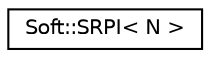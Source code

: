 digraph "Graphical Class Hierarchy"
{
  edge [fontname="Helvetica",fontsize="10",labelfontname="Helvetica",labelfontsize="10"];
  node [fontname="Helvetica",fontsize="10",shape=record];
  rankdir="LR";
  Node1 [label="Soft::SRPI\< N \>",height=0.2,width=0.4,color="black", fillcolor="white", style="filled",URL="$d1/dd0/classSoft_1_1SRPI.html"];
}
